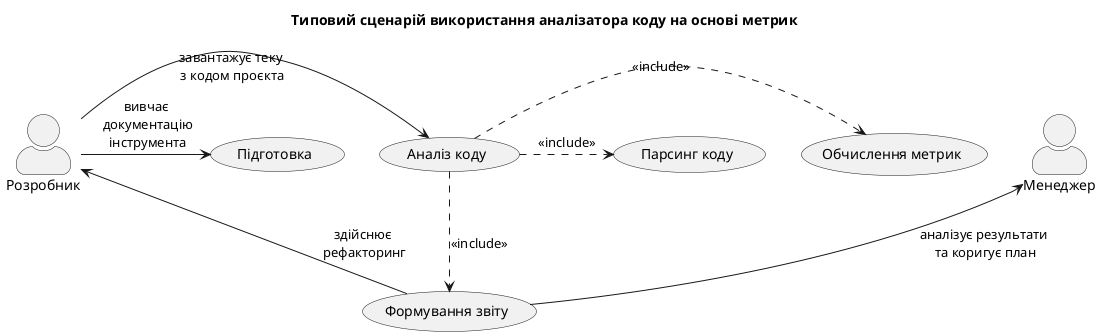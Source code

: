 @startuml

title Типовий сценарій використання аналізатора коду на основі метрик
skinparam actorStyle awesome

actor "Розробник" as dev
actor "Менеджер" as manager

(Аналіз коду) as analysis
(Підготовка) as prep
(Парсинг коду) as parse
(Обчислення метрик) as calc
(Формування звіту) as report



dev -> analysis: завантажує теку\n з кодом проєкта
analysis .> calc: <<include>>
analysis .> parse: <<include>>


analysis .> report: <<include>>
manager <-- report: "аналізує результати\n та коригує план"
dev <-- report: здійснює\n рефакторинг
dev -> prep: вивчає\n документацію\n інструмента
@enduml